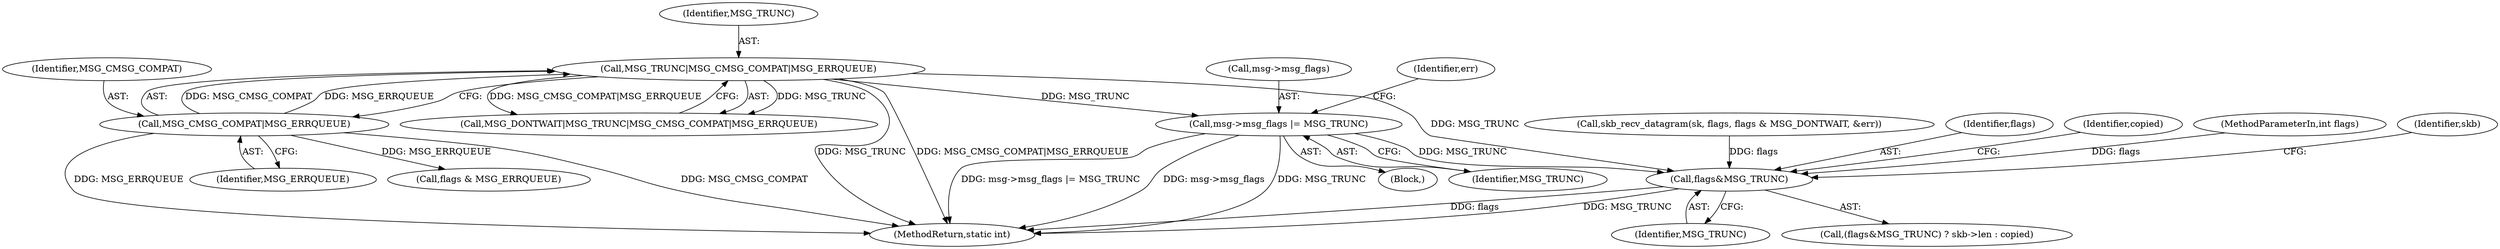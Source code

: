 digraph "0_linux_13fcb7bd322164c67926ffe272846d4860196dc6@pointer" {
"1000369" [label="(Call,msg->msg_flags |= MSG_TRUNC)"];
"1000141" [label="(Call,MSG_TRUNC|MSG_CMSG_COMPAT|MSG_ERRQUEUE)"];
"1000143" [label="(Call,MSG_CMSG_COMPAT|MSG_ERRQUEUE)"];
"1000495" [label="(Call,flags&MSG_TRUNC)"];
"1000369" [label="(Call,msg->msg_flags |= MSG_TRUNC)"];
"1000145" [label="(Identifier,MSG_ERRQUEUE)"];
"1000496" [label="(Identifier,flags)"];
"1000370" [label="(Call,msg->msg_flags)"];
"1000501" [label="(Identifier,copied)"];
"1000495" [label="(Call,flags&MSG_TRUNC)"];
"1000494" [label="(Call,(flags&MSG_TRUNC) ? skb->len : copied)"];
"1000113" [label="(MethodParameterIn,int flags)"];
"1000139" [label="(Call,MSG_DONTWAIT|MSG_TRUNC|MSG_CMSG_COMPAT|MSG_ERRQUEUE)"];
"1000142" [label="(Identifier,MSG_TRUNC)"];
"1000375" [label="(Identifier,err)"];
"1000144" [label="(Identifier,MSG_CMSG_COMPAT)"];
"1000509" [label="(MethodReturn,static int)"];
"1000143" [label="(Call,MSG_CMSG_COMPAT|MSG_ERRQUEUE)"];
"1000497" [label="(Identifier,MSG_TRUNC)"];
"1000499" [label="(Identifier,skb)"];
"1000373" [label="(Identifier,MSG_TRUNC)"];
"1000158" [label="(Call,flags & MSG_ERRQUEUE)"];
"1000171" [label="(Call,skb_recv_datagram(sk, flags, flags & MSG_DONTWAIT, &err))"];
"1000141" [label="(Call,MSG_TRUNC|MSG_CMSG_COMPAT|MSG_ERRQUEUE)"];
"1000365" [label="(Block,)"];
"1000369" -> "1000365"  [label="AST: "];
"1000369" -> "1000373"  [label="CFG: "];
"1000370" -> "1000369"  [label="AST: "];
"1000373" -> "1000369"  [label="AST: "];
"1000375" -> "1000369"  [label="CFG: "];
"1000369" -> "1000509"  [label="DDG: msg->msg_flags |= MSG_TRUNC"];
"1000369" -> "1000509"  [label="DDG: msg->msg_flags"];
"1000369" -> "1000509"  [label="DDG: MSG_TRUNC"];
"1000141" -> "1000369"  [label="DDG: MSG_TRUNC"];
"1000369" -> "1000495"  [label="DDG: MSG_TRUNC"];
"1000141" -> "1000139"  [label="AST: "];
"1000141" -> "1000143"  [label="CFG: "];
"1000142" -> "1000141"  [label="AST: "];
"1000143" -> "1000141"  [label="AST: "];
"1000139" -> "1000141"  [label="CFG: "];
"1000141" -> "1000509"  [label="DDG: MSG_TRUNC"];
"1000141" -> "1000509"  [label="DDG: MSG_CMSG_COMPAT|MSG_ERRQUEUE"];
"1000141" -> "1000139"  [label="DDG: MSG_TRUNC"];
"1000141" -> "1000139"  [label="DDG: MSG_CMSG_COMPAT|MSG_ERRQUEUE"];
"1000143" -> "1000141"  [label="DDG: MSG_CMSG_COMPAT"];
"1000143" -> "1000141"  [label="DDG: MSG_ERRQUEUE"];
"1000141" -> "1000495"  [label="DDG: MSG_TRUNC"];
"1000143" -> "1000145"  [label="CFG: "];
"1000144" -> "1000143"  [label="AST: "];
"1000145" -> "1000143"  [label="AST: "];
"1000143" -> "1000509"  [label="DDG: MSG_CMSG_COMPAT"];
"1000143" -> "1000509"  [label="DDG: MSG_ERRQUEUE"];
"1000143" -> "1000158"  [label="DDG: MSG_ERRQUEUE"];
"1000495" -> "1000494"  [label="AST: "];
"1000495" -> "1000497"  [label="CFG: "];
"1000496" -> "1000495"  [label="AST: "];
"1000497" -> "1000495"  [label="AST: "];
"1000499" -> "1000495"  [label="CFG: "];
"1000501" -> "1000495"  [label="CFG: "];
"1000495" -> "1000509"  [label="DDG: flags"];
"1000495" -> "1000509"  [label="DDG: MSG_TRUNC"];
"1000171" -> "1000495"  [label="DDG: flags"];
"1000113" -> "1000495"  [label="DDG: flags"];
}

